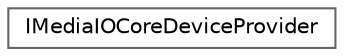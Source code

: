 digraph "Graphical Class Hierarchy"
{
 // INTERACTIVE_SVG=YES
 // LATEX_PDF_SIZE
  bgcolor="transparent";
  edge [fontname=Helvetica,fontsize=10,labelfontname=Helvetica,labelfontsize=10];
  node [fontname=Helvetica,fontsize=10,shape=box,height=0.2,width=0.4];
  rankdir="LR";
  Node0 [id="Node000000",label="IMediaIOCoreDeviceProvider",height=0.2,width=0.4,color="grey40", fillcolor="white", style="filled",URL="$d3/d69/classIMediaIOCoreDeviceProvider.html",tooltip=" "];
}
